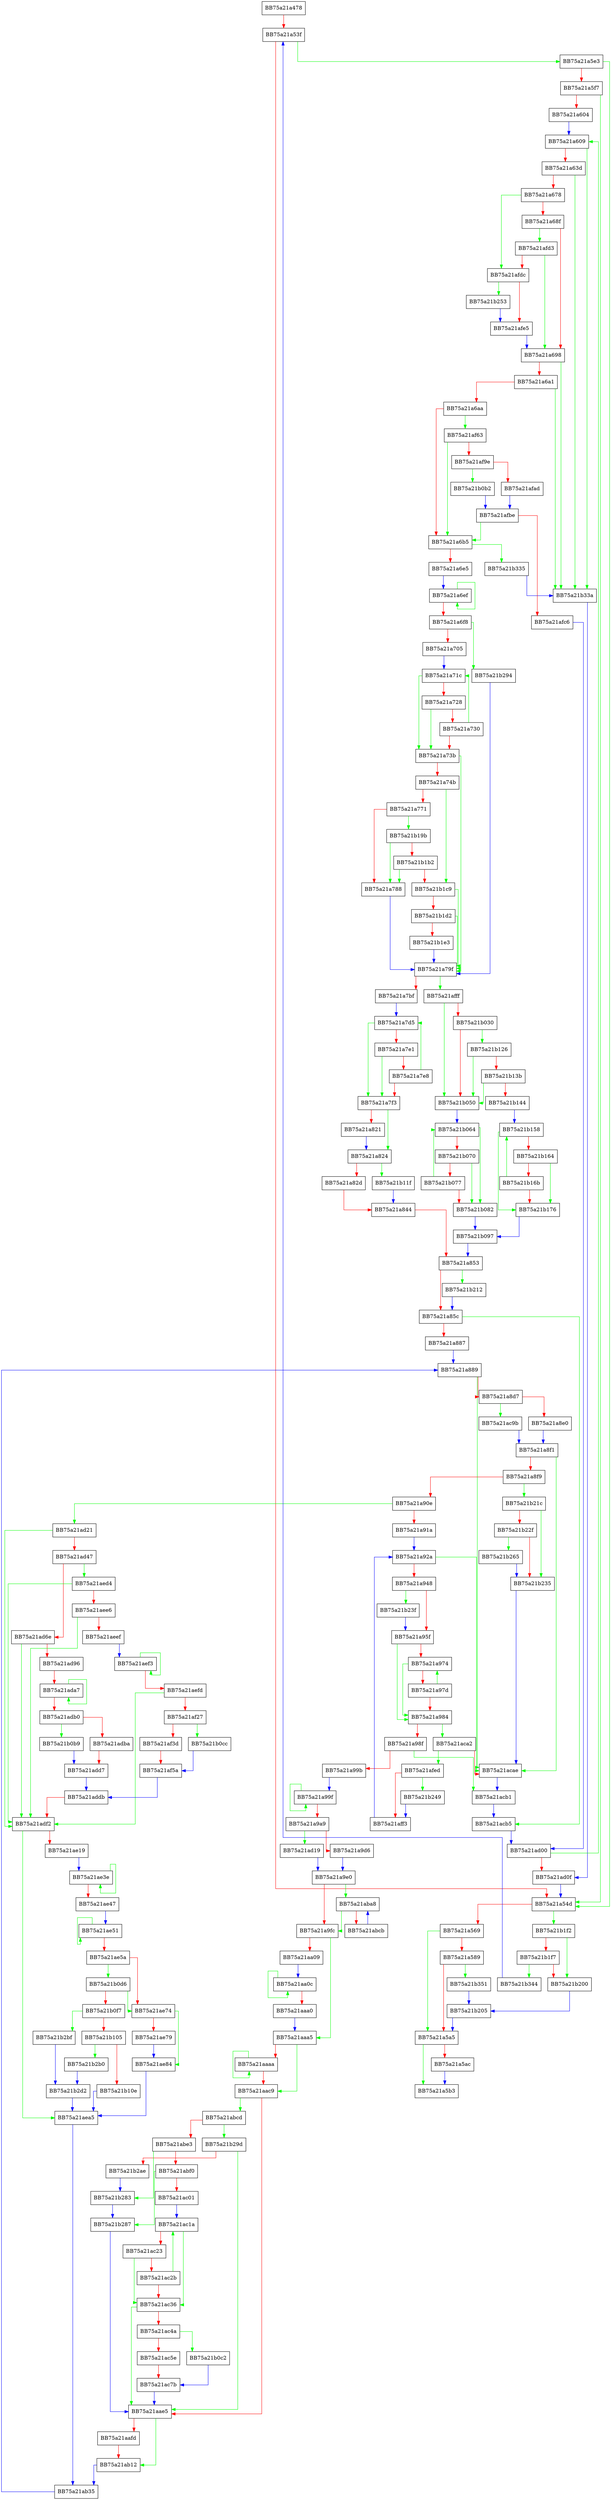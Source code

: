 digraph pe_parse_imports {
  node [shape="box"];
  graph [splines=ortho];
  BB75a21a478 -> BB75a21a53f [color="red"];
  BB75a21a53f -> BB75a21a5e3 [color="green"];
  BB75a21a53f -> BB75a21a54d [color="red"];
  BB75a21a54d -> BB75a21b1f2 [color="green"];
  BB75a21a54d -> BB75a21a569 [color="red"];
  BB75a21a569 -> BB75a21a5a5 [color="green"];
  BB75a21a569 -> BB75a21a589 [color="red"];
  BB75a21a589 -> BB75a21b351 [color="green"];
  BB75a21a589 -> BB75a21a5a5 [color="red"];
  BB75a21a5a5 -> BB75a21a5b3 [color="green"];
  BB75a21a5a5 -> BB75a21a5ac [color="red"];
  BB75a21a5ac -> BB75a21a5b3 [color="blue"];
  BB75a21a5e3 -> BB75a21a54d [color="green"];
  BB75a21a5e3 -> BB75a21a5f7 [color="red"];
  BB75a21a5f7 -> BB75a21a54d [color="green"];
  BB75a21a5f7 -> BB75a21a604 [color="red"];
  BB75a21a604 -> BB75a21a609 [color="blue"];
  BB75a21a609 -> BB75a21b33a [color="green"];
  BB75a21a609 -> BB75a21a63d [color="red"];
  BB75a21a63d -> BB75a21b33a [color="green"];
  BB75a21a63d -> BB75a21a678 [color="red"];
  BB75a21a678 -> BB75a21afdc [color="green"];
  BB75a21a678 -> BB75a21a68f [color="red"];
  BB75a21a68f -> BB75a21afd3 [color="green"];
  BB75a21a68f -> BB75a21a698 [color="red"];
  BB75a21a698 -> BB75a21b33a [color="green"];
  BB75a21a698 -> BB75a21a6a1 [color="red"];
  BB75a21a6a1 -> BB75a21b33a [color="green"];
  BB75a21a6a1 -> BB75a21a6aa [color="red"];
  BB75a21a6aa -> BB75a21af63 [color="green"];
  BB75a21a6aa -> BB75a21a6b5 [color="red"];
  BB75a21a6b5 -> BB75a21b335 [color="green"];
  BB75a21a6b5 -> BB75a21a6e5 [color="red"];
  BB75a21a6e5 -> BB75a21a6ef [color="blue"];
  BB75a21a6ef -> BB75a21a6ef [color="green"];
  BB75a21a6ef -> BB75a21a6f8 [color="red"];
  BB75a21a6f8 -> BB75a21b294 [color="green"];
  BB75a21a6f8 -> BB75a21a705 [color="red"];
  BB75a21a705 -> BB75a21a71c [color="blue"];
  BB75a21a71c -> BB75a21a73b [color="green"];
  BB75a21a71c -> BB75a21a728 [color="red"];
  BB75a21a728 -> BB75a21a73b [color="green"];
  BB75a21a728 -> BB75a21a730 [color="red"];
  BB75a21a730 -> BB75a21a71c [color="green"];
  BB75a21a730 -> BB75a21a73b [color="red"];
  BB75a21a73b -> BB75a21a79f [color="green"];
  BB75a21a73b -> BB75a21a74b [color="red"];
  BB75a21a74b -> BB75a21b1c9 [color="green"];
  BB75a21a74b -> BB75a21a771 [color="red"];
  BB75a21a771 -> BB75a21b19b [color="green"];
  BB75a21a771 -> BB75a21a788 [color="red"];
  BB75a21a788 -> BB75a21a79f [color="blue"];
  BB75a21a79f -> BB75a21afff [color="green"];
  BB75a21a79f -> BB75a21a7bf [color="red"];
  BB75a21a7bf -> BB75a21a7d5 [color="blue"];
  BB75a21a7d5 -> BB75a21a7f3 [color="green"];
  BB75a21a7d5 -> BB75a21a7e1 [color="red"];
  BB75a21a7e1 -> BB75a21a7f3 [color="green"];
  BB75a21a7e1 -> BB75a21a7e8 [color="red"];
  BB75a21a7e8 -> BB75a21a7d5 [color="green"];
  BB75a21a7e8 -> BB75a21a7f3 [color="red"];
  BB75a21a7f3 -> BB75a21a824 [color="green"];
  BB75a21a7f3 -> BB75a21a821 [color="red"];
  BB75a21a821 -> BB75a21a824 [color="blue"];
  BB75a21a824 -> BB75a21b11f [color="green"];
  BB75a21a824 -> BB75a21a82d [color="red"];
  BB75a21a82d -> BB75a21a844 [color="red"];
  BB75a21a844 -> BB75a21a853 [color="red"];
  BB75a21a853 -> BB75a21b212 [color="green"];
  BB75a21a853 -> BB75a21a85c [color="red"];
  BB75a21a85c -> BB75a21acb5 [color="green"];
  BB75a21a85c -> BB75a21a887 [color="red"];
  BB75a21a887 -> BB75a21a889 [color="blue"];
  BB75a21a889 -> BB75a21acae [color="green"];
  BB75a21a889 -> BB75a21a8d7 [color="red"];
  BB75a21a8d7 -> BB75a21ac9b [color="green"];
  BB75a21a8d7 -> BB75a21a8e0 [color="red"];
  BB75a21a8e0 -> BB75a21a8f1 [color="blue"];
  BB75a21a8f1 -> BB75a21acae [color="green"];
  BB75a21a8f1 -> BB75a21a8f9 [color="red"];
  BB75a21a8f9 -> BB75a21b21c [color="green"];
  BB75a21a8f9 -> BB75a21a90e [color="red"];
  BB75a21a90e -> BB75a21ad21 [color="green"];
  BB75a21a90e -> BB75a21a91a [color="red"];
  BB75a21a91a -> BB75a21a92a [color="blue"];
  BB75a21a92a -> BB75a21acae [color="green"];
  BB75a21a92a -> BB75a21a948 [color="red"];
  BB75a21a948 -> BB75a21b23f [color="green"];
  BB75a21a948 -> BB75a21a95f [color="red"];
  BB75a21a95f -> BB75a21a984 [color="green"];
  BB75a21a95f -> BB75a21a974 [color="red"];
  BB75a21a974 -> BB75a21a984 [color="green"];
  BB75a21a974 -> BB75a21a97d [color="red"];
  BB75a21a97d -> BB75a21a974 [color="green"];
  BB75a21a97d -> BB75a21a984 [color="red"];
  BB75a21a984 -> BB75a21aca2 [color="green"];
  BB75a21a984 -> BB75a21a98f [color="red"];
  BB75a21a98f -> BB75a21acb1 [color="green"];
  BB75a21a98f -> BB75a21a99b [color="red"];
  BB75a21a99b -> BB75a21a99f [color="blue"];
  BB75a21a99f -> BB75a21a99f [color="green"];
  BB75a21a99f -> BB75a21a9a9 [color="red"];
  BB75a21a9a9 -> BB75a21ad19 [color="green"];
  BB75a21a9a9 -> BB75a21a9d6 [color="red"];
  BB75a21a9d6 -> BB75a21a9e0 [color="blue"];
  BB75a21a9e0 -> BB75a21aba8 [color="green"];
  BB75a21a9e0 -> BB75a21a9fc [color="red"];
  BB75a21a9fc -> BB75a21aaa5 [color="green"];
  BB75a21a9fc -> BB75a21aa09 [color="red"];
  BB75a21aa09 -> BB75a21aa0c [color="blue"];
  BB75a21aa0c -> BB75a21aa0c [color="green"];
  BB75a21aa0c -> BB75a21aaa0 [color="red"];
  BB75a21aaa0 -> BB75a21aaa5 [color="blue"];
  BB75a21aaa5 -> BB75a21aac9 [color="green"];
  BB75a21aaa5 -> BB75a21aaaa [color="red"];
  BB75a21aaaa -> BB75a21aaaa [color="green"];
  BB75a21aaaa -> BB75a21aac9 [color="red"];
  BB75a21aac9 -> BB75a21abcd [color="green"];
  BB75a21aac9 -> BB75a21aae5 [color="red"];
  BB75a21aae5 -> BB75a21ab12 [color="green"];
  BB75a21aae5 -> BB75a21aafd [color="red"];
  BB75a21aafd -> BB75a21ab12 [color="red"];
  BB75a21ab12 -> BB75a21ab35 [color="blue"];
  BB75a21ab35 -> BB75a21a889 [color="blue"];
  BB75a21aba8 -> BB75a21a9fc [color="green"];
  BB75a21aba8 -> BB75a21abcb [color="red"];
  BB75a21abcb -> BB75a21aba8 [color="blue"];
  BB75a21abcd -> BB75a21b29d [color="green"];
  BB75a21abcd -> BB75a21abe3 [color="red"];
  BB75a21abe3 -> BB75a21b283 [color="green"];
  BB75a21abe3 -> BB75a21abf0 [color="red"];
  BB75a21abf0 -> BB75a21b287 [color="green"];
  BB75a21abf0 -> BB75a21ac01 [color="red"];
  BB75a21ac01 -> BB75a21ac1a [color="blue"];
  BB75a21ac1a -> BB75a21ac36 [color="green"];
  BB75a21ac1a -> BB75a21ac23 [color="red"];
  BB75a21ac23 -> BB75a21ac36 [color="green"];
  BB75a21ac23 -> BB75a21ac2b [color="red"];
  BB75a21ac2b -> BB75a21ac1a [color="green"];
  BB75a21ac2b -> BB75a21ac36 [color="red"];
  BB75a21ac36 -> BB75a21aae5 [color="green"];
  BB75a21ac36 -> BB75a21ac4a [color="red"];
  BB75a21ac4a -> BB75a21b0c2 [color="green"];
  BB75a21ac4a -> BB75a21ac5e [color="red"];
  BB75a21ac5e -> BB75a21ac7b [color="red"];
  BB75a21ac7b -> BB75a21aae5 [color="blue"];
  BB75a21ac9b -> BB75a21a8f1 [color="blue"];
  BB75a21aca2 -> BB75a21afed [color="green"];
  BB75a21aca2 -> BB75a21acae [color="red"];
  BB75a21acae -> BB75a21acb1 [color="blue"];
  BB75a21acb1 -> BB75a21acb5 [color="blue"];
  BB75a21acb5 -> BB75a21ad00 [color="blue"];
  BB75a21ad00 -> BB75a21a609 [color="green"];
  BB75a21ad00 -> BB75a21ad0f [color="red"];
  BB75a21ad0f -> BB75a21a54d [color="blue"];
  BB75a21ad19 -> BB75a21a9e0 [color="blue"];
  BB75a21ad21 -> BB75a21adf2 [color="green"];
  BB75a21ad21 -> BB75a21ad47 [color="red"];
  BB75a21ad47 -> BB75a21aed4 [color="green"];
  BB75a21ad47 -> BB75a21ad6e [color="red"];
  BB75a21ad6e -> BB75a21adf2 [color="green"];
  BB75a21ad6e -> BB75a21ad96 [color="red"];
  BB75a21ad96 -> BB75a21ada7 [color="red"];
  BB75a21ada7 -> BB75a21ada7 [color="green"];
  BB75a21ada7 -> BB75a21adb0 [color="red"];
  BB75a21adb0 -> BB75a21b0b9 [color="green"];
  BB75a21adb0 -> BB75a21adba [color="red"];
  BB75a21adba -> BB75a21add7 [color="red"];
  BB75a21add7 -> BB75a21addb [color="blue"];
  BB75a21addb -> BB75a21adf2 [color="red"];
  BB75a21adf2 -> BB75a21aea5 [color="green"];
  BB75a21adf2 -> BB75a21ae19 [color="red"];
  BB75a21ae19 -> BB75a21ae3e [color="blue"];
  BB75a21ae3e -> BB75a21ae3e [color="green"];
  BB75a21ae3e -> BB75a21ae47 [color="red"];
  BB75a21ae47 -> BB75a21ae51 [color="blue"];
  BB75a21ae51 -> BB75a21ae51 [color="green"];
  BB75a21ae51 -> BB75a21ae5a [color="red"];
  BB75a21ae5a -> BB75a21b0d6 [color="green"];
  BB75a21ae5a -> BB75a21ae74 [color="red"];
  BB75a21ae74 -> BB75a21ae84 [color="green"];
  BB75a21ae74 -> BB75a21ae79 [color="red"];
  BB75a21ae79 -> BB75a21ae84 [color="blue"];
  BB75a21ae84 -> BB75a21aea5 [color="blue"];
  BB75a21aea5 -> BB75a21ab35 [color="blue"];
  BB75a21aed4 -> BB75a21adf2 [color="green"];
  BB75a21aed4 -> BB75a21aee6 [color="red"];
  BB75a21aee6 -> BB75a21adf2 [color="green"];
  BB75a21aee6 -> BB75a21aeef [color="red"];
  BB75a21aeef -> BB75a21aef3 [color="blue"];
  BB75a21aef3 -> BB75a21aef3 [color="green"];
  BB75a21aef3 -> BB75a21aefd [color="red"];
  BB75a21aefd -> BB75a21adf2 [color="green"];
  BB75a21aefd -> BB75a21af27 [color="red"];
  BB75a21af27 -> BB75a21b0cc [color="green"];
  BB75a21af27 -> BB75a21af3d [color="red"];
  BB75a21af3d -> BB75a21af5a [color="red"];
  BB75a21af5a -> BB75a21addb [color="blue"];
  BB75a21af63 -> BB75a21a6b5 [color="green"];
  BB75a21af63 -> BB75a21af9e [color="red"];
  BB75a21af9e -> BB75a21b0b2 [color="green"];
  BB75a21af9e -> BB75a21afad [color="red"];
  BB75a21afad -> BB75a21afbe [color="blue"];
  BB75a21afbe -> BB75a21a6b5 [color="green"];
  BB75a21afbe -> BB75a21afc6 [color="red"];
  BB75a21afc6 -> BB75a21ad00 [color="blue"];
  BB75a21afd3 -> BB75a21a698 [color="green"];
  BB75a21afd3 -> BB75a21afdc [color="red"];
  BB75a21afdc -> BB75a21b253 [color="green"];
  BB75a21afdc -> BB75a21afe5 [color="red"];
  BB75a21afe5 -> BB75a21a698 [color="blue"];
  BB75a21afed -> BB75a21b249 [color="green"];
  BB75a21afed -> BB75a21aff3 [color="red"];
  BB75a21aff3 -> BB75a21a92a [color="blue"];
  BB75a21afff -> BB75a21b050 [color="green"];
  BB75a21afff -> BB75a21b030 [color="red"];
  BB75a21b030 -> BB75a21b126 [color="green"];
  BB75a21b030 -> BB75a21b050 [color="red"];
  BB75a21b050 -> BB75a21b064 [color="blue"];
  BB75a21b064 -> BB75a21b082 [color="green"];
  BB75a21b064 -> BB75a21b070 [color="red"];
  BB75a21b070 -> BB75a21b082 [color="green"];
  BB75a21b070 -> BB75a21b077 [color="red"];
  BB75a21b077 -> BB75a21b064 [color="green"];
  BB75a21b077 -> BB75a21b082 [color="red"];
  BB75a21b082 -> BB75a21b097 [color="blue"];
  BB75a21b097 -> BB75a21a853 [color="blue"];
  BB75a21b0b2 -> BB75a21afbe [color="blue"];
  BB75a21b0b9 -> BB75a21add7 [color="blue"];
  BB75a21b0c2 -> BB75a21ac7b [color="blue"];
  BB75a21b0cc -> BB75a21af5a [color="blue"];
  BB75a21b0d6 -> BB75a21ae74 [color="green"];
  BB75a21b0d6 -> BB75a21b0f7 [color="red"];
  BB75a21b0f7 -> BB75a21b2bf [color="green"];
  BB75a21b0f7 -> BB75a21b105 [color="red"];
  BB75a21b105 -> BB75a21b2b0 [color="green"];
  BB75a21b105 -> BB75a21b10e [color="red"];
  BB75a21b10e -> BB75a21aea5 [color="blue"];
  BB75a21b11f -> BB75a21a844 [color="blue"];
  BB75a21b126 -> BB75a21b050 [color="green"];
  BB75a21b126 -> BB75a21b13b [color="red"];
  BB75a21b13b -> BB75a21b050 [color="green"];
  BB75a21b13b -> BB75a21b144 [color="red"];
  BB75a21b144 -> BB75a21b158 [color="blue"];
  BB75a21b158 -> BB75a21b176 [color="green"];
  BB75a21b158 -> BB75a21b164 [color="red"];
  BB75a21b164 -> BB75a21b176 [color="green"];
  BB75a21b164 -> BB75a21b16b [color="red"];
  BB75a21b16b -> BB75a21b158 [color="green"];
  BB75a21b16b -> BB75a21b176 [color="red"];
  BB75a21b176 -> BB75a21b097 [color="blue"];
  BB75a21b19b -> BB75a21a788 [color="green"];
  BB75a21b19b -> BB75a21b1b2 [color="red"];
  BB75a21b1b2 -> BB75a21a788 [color="green"];
  BB75a21b1b2 -> BB75a21b1c9 [color="red"];
  BB75a21b1c9 -> BB75a21a79f [color="green"];
  BB75a21b1c9 -> BB75a21b1d2 [color="red"];
  BB75a21b1d2 -> BB75a21a79f [color="green"];
  BB75a21b1d2 -> BB75a21b1e3 [color="red"];
  BB75a21b1e3 -> BB75a21a79f [color="blue"];
  BB75a21b1f2 -> BB75a21b200 [color="green"];
  BB75a21b1f2 -> BB75a21b1f7 [color="red"];
  BB75a21b1f7 -> BB75a21b344 [color="green"];
  BB75a21b1f7 -> BB75a21b200 [color="red"];
  BB75a21b200 -> BB75a21b205 [color="blue"];
  BB75a21b205 -> BB75a21a5a5 [color="blue"];
  BB75a21b212 -> BB75a21a85c [color="blue"];
  BB75a21b21c -> BB75a21b235 [color="green"];
  BB75a21b21c -> BB75a21b22f [color="red"];
  BB75a21b22f -> BB75a21b265 [color="green"];
  BB75a21b22f -> BB75a21b235 [color="red"];
  BB75a21b235 -> BB75a21acae [color="blue"];
  BB75a21b23f -> BB75a21a95f [color="blue"];
  BB75a21b249 -> BB75a21aff3 [color="blue"];
  BB75a21b253 -> BB75a21afe5 [color="blue"];
  BB75a21b265 -> BB75a21b235 [color="blue"];
  BB75a21b283 -> BB75a21b287 [color="blue"];
  BB75a21b287 -> BB75a21aae5 [color="blue"];
  BB75a21b294 -> BB75a21a79f [color="blue"];
  BB75a21b29d -> BB75a21aae5 [color="green"];
  BB75a21b29d -> BB75a21b2ae [color="red"];
  BB75a21b2ae -> BB75a21b283 [color="blue"];
  BB75a21b2b0 -> BB75a21b2d2 [color="blue"];
  BB75a21b2bf -> BB75a21b2d2 [color="blue"];
  BB75a21b2d2 -> BB75a21aea5 [color="blue"];
  BB75a21b335 -> BB75a21b33a [color="blue"];
  BB75a21b33a -> BB75a21ad0f [color="blue"];
  BB75a21b344 -> BB75a21a53f [color="blue"];
  BB75a21b351 -> BB75a21b205 [color="blue"];
}